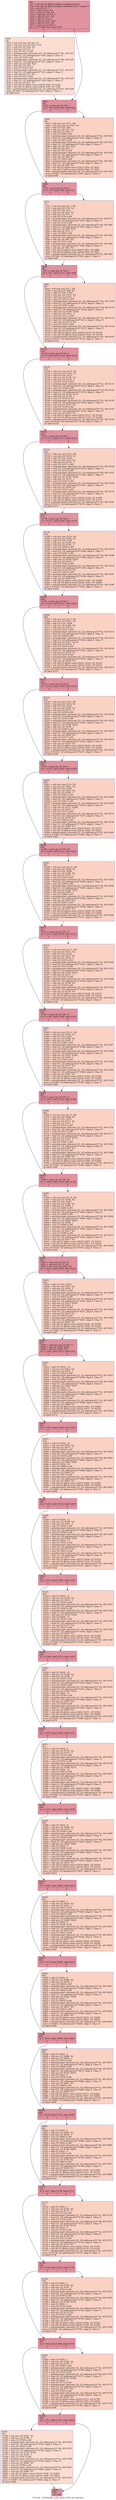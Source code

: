 digraph "CFG for '_Z19needle_cuda_noshr_1PiS_iiii' function" {
	label="CFG for '_Z19needle_cuda_noshr_1PiS_iiii' function";

	Node0x58d94e0 [shape=record,color="#b70d28ff", style=filled, fillcolor="#b70d2870",label="{%6:\l  %7 = tail call i32 @llvm.amdgcn.workgroup.id.x()\l  %8 = tail call i32 @llvm.amdgcn.workitem.id.x(), !range !4\l  %9 = xor i32 %7, -1\l  %10 = add i32 %9, %4\l  %11 = mul i32 %10, %2\l  %12 = add nsw i32 %2, 1\l  %13 = add i32 %11, %7\l  %14 = shl i32 %13, 4\l  %15 = add i32 %12, %14\l  %16 = add i32 %15, %8\l  %17 = icmp eq i32 %8, 0\l  br i1 %17, label %18, label %42\l|{<s0>T|<s1>F}}"];
	Node0x58d94e0:s0 -> Node0x58da480;
	Node0x58d94e0:s1 -> Node0x58db180;
	Node0x58da480 [shape=record,color="#3d50c3ff", style=filled, fillcolor="#f7b39670",label="{%18:\l18:                                               \l  %19 = mul nuw nsw i32 %8, %2\l  %20 = sub nuw nsw i32 %16, %19\l  %21 = sub nsw i32 %20, %2\l  %22 = add nsw i32 %21, -1\l  %23 = sext i32 %22 to i64\l  %24 = getelementptr inbounds i32, i32 addrspace(1)* %1, i64 %23\l  %25 = load i32, i32 addrspace(1)* %24, align 4, !tbaa !5\l  %26 = sext i32 %20 to i64\l  %27 = getelementptr inbounds i32, i32 addrspace(1)* %0, i64 %26\l  %28 = load i32, i32 addrspace(1)* %27, align 4, !tbaa !5\l  %29 = add nsw i32 %28, %25\l  %30 = add nsw i32 %20, -1\l  %31 = sext i32 %30 to i64\l  %32 = getelementptr inbounds i32, i32 addrspace(1)* %1, i64 %31\l  %33 = load i32, i32 addrspace(1)* %32, align 4, !tbaa !5\l  %34 = sub nsw i32 %33, %3\l  %35 = sext i32 %21 to i64\l  %36 = getelementptr inbounds i32, i32 addrspace(1)* %1, i64 %35\l  %37 = load i32, i32 addrspace(1)* %36, align 4, !tbaa !5\l  %38 = sub nsw i32 %37, %3\l  %39 = tail call i32 @llvm.smax.i32(i32 %29, i32 %34)\l  %40 = tail call i32 @llvm.smax.i32(i32 %39, i32 %38)\l  %41 = getelementptr inbounds i32, i32 addrspace(1)* %1, i64 %26\l  store i32 %40, i32 addrspace(1)* %41, align 4, !tbaa !5\l  br label %42\l}"];
	Node0x58da480 -> Node0x58db180;
	Node0x58db180 [shape=record,color="#b70d28ff", style=filled, fillcolor="#b70d2870",label="{%42:\l42:                                               \l  %43 = icmp ugt i32 %8, 1\l  br i1 %43, label %69, label %44\l|{<s0>T|<s1>F}}"];
	Node0x58db180:s0 -> Node0x58dcb10;
	Node0x58db180:s1 -> Node0x58dcb60;
	Node0x58dcb60 [shape=record,color="#3d50c3ff", style=filled, fillcolor="#f4987a70",label="{%44:\l44:                                               \l  %45 = sub nuw nsw i32 1, %8\l  %46 = mul nuw nsw i32 %45, %2\l  %47 = add i32 %16, %46\l  %48 = sub nsw i32 %47, %2\l  %49 = add nsw i32 %48, -1\l  %50 = sext i32 %49 to i64\l  %51 = getelementptr inbounds i32, i32 addrspace(1)* %1, i64 %50\l  %52 = load i32, i32 addrspace(1)* %51, align 4, !tbaa !5\l  %53 = sext i32 %47 to i64\l  %54 = getelementptr inbounds i32, i32 addrspace(1)* %0, i64 %53\l  %55 = load i32, i32 addrspace(1)* %54, align 4, !tbaa !5\l  %56 = add nsw i32 %55, %52\l  %57 = add nsw i32 %47, -1\l  %58 = sext i32 %57 to i64\l  %59 = getelementptr inbounds i32, i32 addrspace(1)* %1, i64 %58\l  %60 = load i32, i32 addrspace(1)* %59, align 4, !tbaa !5\l  %61 = sub nsw i32 %60, %3\l  %62 = sext i32 %48 to i64\l  %63 = getelementptr inbounds i32, i32 addrspace(1)* %1, i64 %62\l  %64 = load i32, i32 addrspace(1)* %63, align 4, !tbaa !5\l  %65 = sub nsw i32 %64, %3\l  %66 = tail call i32 @llvm.smax.i32(i32 %56, i32 %61)\l  %67 = tail call i32 @llvm.smax.i32(i32 %66, i32 %65)\l  %68 = getelementptr inbounds i32, i32 addrspace(1)* %1, i64 %53\l  store i32 %67, i32 addrspace(1)* %68, align 4, !tbaa !5\l  br label %69\l}"];
	Node0x58dcb60 -> Node0x58dcb10;
	Node0x58dcb10 [shape=record,color="#b70d28ff", style=filled, fillcolor="#b70d2870",label="{%69:\l69:                                               \l  %70 = icmp ugt i32 %8, 2\l  br i1 %70, label %96, label %71\l|{<s0>T|<s1>F}}"];
	Node0x58dcb10:s0 -> Node0x58dde20;
	Node0x58dcb10:s1 -> Node0x58dde70;
	Node0x58dde70 [shape=record,color="#3d50c3ff", style=filled, fillcolor="#f4987a70",label="{%71:\l71:                                               \l  %72 = sub nuw nsw i32 2, %8\l  %73 = mul nsw i32 %72, %2\l  %74 = add i32 %16, %73\l  %75 = sub nsw i32 %74, %2\l  %76 = add nsw i32 %75, -1\l  %77 = sext i32 %76 to i64\l  %78 = getelementptr inbounds i32, i32 addrspace(1)* %1, i64 %77\l  %79 = load i32, i32 addrspace(1)* %78, align 4, !tbaa !5\l  %80 = sext i32 %74 to i64\l  %81 = getelementptr inbounds i32, i32 addrspace(1)* %0, i64 %80\l  %82 = load i32, i32 addrspace(1)* %81, align 4, !tbaa !5\l  %83 = add nsw i32 %82, %79\l  %84 = add nsw i32 %74, -1\l  %85 = sext i32 %84 to i64\l  %86 = getelementptr inbounds i32, i32 addrspace(1)* %1, i64 %85\l  %87 = load i32, i32 addrspace(1)* %86, align 4, !tbaa !5\l  %88 = sub nsw i32 %87, %3\l  %89 = sext i32 %75 to i64\l  %90 = getelementptr inbounds i32, i32 addrspace(1)* %1, i64 %89\l  %91 = load i32, i32 addrspace(1)* %90, align 4, !tbaa !5\l  %92 = sub nsw i32 %91, %3\l  %93 = tail call i32 @llvm.smax.i32(i32 %83, i32 %88)\l  %94 = tail call i32 @llvm.smax.i32(i32 %93, i32 %92)\l  %95 = getelementptr inbounds i32, i32 addrspace(1)* %1, i64 %80\l  store i32 %94, i32 addrspace(1)* %95, align 4, !tbaa !5\l  br label %96\l}"];
	Node0x58dde70 -> Node0x58dde20;
	Node0x58dde20 [shape=record,color="#b70d28ff", style=filled, fillcolor="#b70d2870",label="{%96:\l96:                                               \l  %97 = icmp ugt i32 %8, 3\l  br i1 %97, label %123, label %98\l|{<s0>T|<s1>F}}"];
	Node0x58dde20:s0 -> Node0x58def00;
	Node0x58dde20:s1 -> Node0x58def50;
	Node0x58def50 [shape=record,color="#3d50c3ff", style=filled, fillcolor="#f4987a70",label="{%98:\l98:                                               \l  %99 = sub nuw nsw i32 3, %8\l  %100 = mul nsw i32 %99, %2\l  %101 = add i32 %16, %100\l  %102 = sub nsw i32 %101, %2\l  %103 = add nsw i32 %102, -1\l  %104 = sext i32 %103 to i64\l  %105 = getelementptr inbounds i32, i32 addrspace(1)* %1, i64 %104\l  %106 = load i32, i32 addrspace(1)* %105, align 4, !tbaa !5\l  %107 = sext i32 %101 to i64\l  %108 = getelementptr inbounds i32, i32 addrspace(1)* %0, i64 %107\l  %109 = load i32, i32 addrspace(1)* %108, align 4, !tbaa !5\l  %110 = add nsw i32 %109, %106\l  %111 = add nsw i32 %101, -1\l  %112 = sext i32 %111 to i64\l  %113 = getelementptr inbounds i32, i32 addrspace(1)* %1, i64 %112\l  %114 = load i32, i32 addrspace(1)* %113, align 4, !tbaa !5\l  %115 = sub nsw i32 %114, %3\l  %116 = sext i32 %102 to i64\l  %117 = getelementptr inbounds i32, i32 addrspace(1)* %1, i64 %116\l  %118 = load i32, i32 addrspace(1)* %117, align 4, !tbaa !5\l  %119 = sub nsw i32 %118, %3\l  %120 = tail call i32 @llvm.smax.i32(i32 %110, i32 %115)\l  %121 = tail call i32 @llvm.smax.i32(i32 %120, i32 %119)\l  %122 = getelementptr inbounds i32, i32 addrspace(1)* %1, i64 %107\l  store i32 %121, i32 addrspace(1)* %122, align 4, !tbaa !5\l  br label %123\l}"];
	Node0x58def50 -> Node0x58def00;
	Node0x58def00 [shape=record,color="#b70d28ff", style=filled, fillcolor="#b70d2870",label="{%123:\l123:                                              \l  %124 = icmp ugt i32 %8, 4\l  br i1 %124, label %150, label %125\l|{<s0>T|<s1>F}}"];
	Node0x58def00:s0 -> Node0x58dffe0;
	Node0x58def00:s1 -> Node0x58e0030;
	Node0x58e0030 [shape=record,color="#3d50c3ff", style=filled, fillcolor="#f4987a70",label="{%125:\l125:                                              \l  %126 = sub nuw nsw i32 4, %8\l  %127 = mul nsw i32 %126, %2\l  %128 = add i32 %16, %127\l  %129 = sub nsw i32 %128, %2\l  %130 = add nsw i32 %129, -1\l  %131 = sext i32 %130 to i64\l  %132 = getelementptr inbounds i32, i32 addrspace(1)* %1, i64 %131\l  %133 = load i32, i32 addrspace(1)* %132, align 4, !tbaa !5\l  %134 = sext i32 %128 to i64\l  %135 = getelementptr inbounds i32, i32 addrspace(1)* %0, i64 %134\l  %136 = load i32, i32 addrspace(1)* %135, align 4, !tbaa !5\l  %137 = add nsw i32 %136, %133\l  %138 = add nsw i32 %128, -1\l  %139 = sext i32 %138 to i64\l  %140 = getelementptr inbounds i32, i32 addrspace(1)* %1, i64 %139\l  %141 = load i32, i32 addrspace(1)* %140, align 4, !tbaa !5\l  %142 = sub nsw i32 %141, %3\l  %143 = sext i32 %129 to i64\l  %144 = getelementptr inbounds i32, i32 addrspace(1)* %1, i64 %143\l  %145 = load i32, i32 addrspace(1)* %144, align 4, !tbaa !5\l  %146 = sub nsw i32 %145, %3\l  %147 = tail call i32 @llvm.smax.i32(i32 %137, i32 %142)\l  %148 = tail call i32 @llvm.smax.i32(i32 %147, i32 %146)\l  %149 = getelementptr inbounds i32, i32 addrspace(1)* %1, i64 %134\l  store i32 %148, i32 addrspace(1)* %149, align 4, !tbaa !5\l  br label %150\l}"];
	Node0x58e0030 -> Node0x58dffe0;
	Node0x58dffe0 [shape=record,color="#b70d28ff", style=filled, fillcolor="#b70d2870",label="{%150:\l150:                                              \l  %151 = icmp ugt i32 %8, 5\l  br i1 %151, label %177, label %152\l|{<s0>T|<s1>F}}"];
	Node0x58dffe0:s0 -> Node0x58e14a0;
	Node0x58dffe0:s1 -> Node0x58e14f0;
	Node0x58e14f0 [shape=record,color="#3d50c3ff", style=filled, fillcolor="#f4987a70",label="{%152:\l152:                                              \l  %153 = sub nuw nsw i32 5, %8\l  %154 = mul nsw i32 %153, %2\l  %155 = add i32 %16, %154\l  %156 = sub nsw i32 %155, %2\l  %157 = add nsw i32 %156, -1\l  %158 = sext i32 %157 to i64\l  %159 = getelementptr inbounds i32, i32 addrspace(1)* %1, i64 %158\l  %160 = load i32, i32 addrspace(1)* %159, align 4, !tbaa !5\l  %161 = sext i32 %155 to i64\l  %162 = getelementptr inbounds i32, i32 addrspace(1)* %0, i64 %161\l  %163 = load i32, i32 addrspace(1)* %162, align 4, !tbaa !5\l  %164 = add nsw i32 %163, %160\l  %165 = add nsw i32 %155, -1\l  %166 = sext i32 %165 to i64\l  %167 = getelementptr inbounds i32, i32 addrspace(1)* %1, i64 %166\l  %168 = load i32, i32 addrspace(1)* %167, align 4, !tbaa !5\l  %169 = sub nsw i32 %168, %3\l  %170 = sext i32 %156 to i64\l  %171 = getelementptr inbounds i32, i32 addrspace(1)* %1, i64 %170\l  %172 = load i32, i32 addrspace(1)* %171, align 4, !tbaa !5\l  %173 = sub nsw i32 %172, %3\l  %174 = tail call i32 @llvm.smax.i32(i32 %164, i32 %169)\l  %175 = tail call i32 @llvm.smax.i32(i32 %174, i32 %173)\l  %176 = getelementptr inbounds i32, i32 addrspace(1)* %1, i64 %161\l  store i32 %175, i32 addrspace(1)* %176, align 4, !tbaa !5\l  br label %177\l}"];
	Node0x58e14f0 -> Node0x58e14a0;
	Node0x58e14a0 [shape=record,color="#b70d28ff", style=filled, fillcolor="#b70d2870",label="{%177:\l177:                                              \l  %178 = icmp ugt i32 %8, 6\l  br i1 %178, label %204, label %179\l|{<s0>T|<s1>F}}"];
	Node0x58e14a0:s0 -> Node0x58e2580;
	Node0x58e14a0:s1 -> Node0x58e25d0;
	Node0x58e25d0 [shape=record,color="#3d50c3ff", style=filled, fillcolor="#f4987a70",label="{%179:\l179:                                              \l  %180 = sub nuw nsw i32 6, %8\l  %181 = mul nsw i32 %180, %2\l  %182 = add i32 %16, %181\l  %183 = sub nsw i32 %182, %2\l  %184 = add nsw i32 %183, -1\l  %185 = sext i32 %184 to i64\l  %186 = getelementptr inbounds i32, i32 addrspace(1)* %1, i64 %185\l  %187 = load i32, i32 addrspace(1)* %186, align 4, !tbaa !5\l  %188 = sext i32 %182 to i64\l  %189 = getelementptr inbounds i32, i32 addrspace(1)* %0, i64 %188\l  %190 = load i32, i32 addrspace(1)* %189, align 4, !tbaa !5\l  %191 = add nsw i32 %190, %187\l  %192 = add nsw i32 %182, -1\l  %193 = sext i32 %192 to i64\l  %194 = getelementptr inbounds i32, i32 addrspace(1)* %1, i64 %193\l  %195 = load i32, i32 addrspace(1)* %194, align 4, !tbaa !5\l  %196 = sub nsw i32 %195, %3\l  %197 = sext i32 %183 to i64\l  %198 = getelementptr inbounds i32, i32 addrspace(1)* %1, i64 %197\l  %199 = load i32, i32 addrspace(1)* %198, align 4, !tbaa !5\l  %200 = sub nsw i32 %199, %3\l  %201 = tail call i32 @llvm.smax.i32(i32 %191, i32 %196)\l  %202 = tail call i32 @llvm.smax.i32(i32 %201, i32 %200)\l  %203 = getelementptr inbounds i32, i32 addrspace(1)* %1, i64 %188\l  store i32 %202, i32 addrspace(1)* %203, align 4, !tbaa !5\l  br label %204\l}"];
	Node0x58e25d0 -> Node0x58e2580;
	Node0x58e2580 [shape=record,color="#b70d28ff", style=filled, fillcolor="#b70d2870",label="{%204:\l204:                                              \l  %205 = icmp ugt i32 %8, 7\l  br i1 %205, label %231, label %206\l|{<s0>T|<s1>F}}"];
	Node0x58e2580:s0 -> Node0x58e3660;
	Node0x58e2580:s1 -> Node0x58e36b0;
	Node0x58e36b0 [shape=record,color="#3d50c3ff", style=filled, fillcolor="#f4987a70",label="{%206:\l206:                                              \l  %207 = sub nuw nsw i32 7, %8\l  %208 = mul nsw i32 %207, %2\l  %209 = add i32 %16, %208\l  %210 = sub nsw i32 %209, %2\l  %211 = add nsw i32 %210, -1\l  %212 = sext i32 %211 to i64\l  %213 = getelementptr inbounds i32, i32 addrspace(1)* %1, i64 %212\l  %214 = load i32, i32 addrspace(1)* %213, align 4, !tbaa !5\l  %215 = sext i32 %209 to i64\l  %216 = getelementptr inbounds i32, i32 addrspace(1)* %0, i64 %215\l  %217 = load i32, i32 addrspace(1)* %216, align 4, !tbaa !5\l  %218 = add nsw i32 %217, %214\l  %219 = add nsw i32 %209, -1\l  %220 = sext i32 %219 to i64\l  %221 = getelementptr inbounds i32, i32 addrspace(1)* %1, i64 %220\l  %222 = load i32, i32 addrspace(1)* %221, align 4, !tbaa !5\l  %223 = sub nsw i32 %222, %3\l  %224 = sext i32 %210 to i64\l  %225 = getelementptr inbounds i32, i32 addrspace(1)* %1, i64 %224\l  %226 = load i32, i32 addrspace(1)* %225, align 4, !tbaa !5\l  %227 = sub nsw i32 %226, %3\l  %228 = tail call i32 @llvm.smax.i32(i32 %218, i32 %223)\l  %229 = tail call i32 @llvm.smax.i32(i32 %228, i32 %227)\l  %230 = getelementptr inbounds i32, i32 addrspace(1)* %1, i64 %215\l  store i32 %229, i32 addrspace(1)* %230, align 4, !tbaa !5\l  br label %231\l}"];
	Node0x58e36b0 -> Node0x58e3660;
	Node0x58e3660 [shape=record,color="#b70d28ff", style=filled, fillcolor="#b70d2870",label="{%231:\l231:                                              \l  %232 = icmp ugt i32 %8, 8\l  br i1 %232, label %258, label %233\l|{<s0>T|<s1>F}}"];
	Node0x58e3660:s0 -> Node0x58e4740;
	Node0x58e3660:s1 -> Node0x58e4790;
	Node0x58e4790 [shape=record,color="#3d50c3ff", style=filled, fillcolor="#f4987a70",label="{%233:\l233:                                              \l  %234 = sub nuw nsw i32 8, %8\l  %235 = mul nsw i32 %234, %2\l  %236 = add i32 %16, %235\l  %237 = sub nsw i32 %236, %2\l  %238 = add nsw i32 %237, -1\l  %239 = sext i32 %238 to i64\l  %240 = getelementptr inbounds i32, i32 addrspace(1)* %1, i64 %239\l  %241 = load i32, i32 addrspace(1)* %240, align 4, !tbaa !5\l  %242 = sext i32 %236 to i64\l  %243 = getelementptr inbounds i32, i32 addrspace(1)* %0, i64 %242\l  %244 = load i32, i32 addrspace(1)* %243, align 4, !tbaa !5\l  %245 = add nsw i32 %244, %241\l  %246 = add nsw i32 %236, -1\l  %247 = sext i32 %246 to i64\l  %248 = getelementptr inbounds i32, i32 addrspace(1)* %1, i64 %247\l  %249 = load i32, i32 addrspace(1)* %248, align 4, !tbaa !5\l  %250 = sub nsw i32 %249, %3\l  %251 = sext i32 %237 to i64\l  %252 = getelementptr inbounds i32, i32 addrspace(1)* %1, i64 %251\l  %253 = load i32, i32 addrspace(1)* %252, align 4, !tbaa !5\l  %254 = sub nsw i32 %253, %3\l  %255 = tail call i32 @llvm.smax.i32(i32 %245, i32 %250)\l  %256 = tail call i32 @llvm.smax.i32(i32 %255, i32 %254)\l  %257 = getelementptr inbounds i32, i32 addrspace(1)* %1, i64 %242\l  store i32 %256, i32 addrspace(1)* %257, align 4, !tbaa !5\l  br label %258\l}"];
	Node0x58e4790 -> Node0x58e4740;
	Node0x58e4740 [shape=record,color="#b70d28ff", style=filled, fillcolor="#b70d2870",label="{%258:\l258:                                              \l  %259 = icmp ugt i32 %8, 9\l  br i1 %259, label %285, label %260\l|{<s0>T|<s1>F}}"];
	Node0x58e4740:s0 -> Node0x58e0510;
	Node0x58e4740:s1 -> Node0x58e0560;
	Node0x58e0560 [shape=record,color="#3d50c3ff", style=filled, fillcolor="#f4987a70",label="{%260:\l260:                                              \l  %261 = sub nuw nsw i32 9, %8\l  %262 = mul nsw i32 %261, %2\l  %263 = add i32 %16, %262\l  %264 = sub nsw i32 %263, %2\l  %265 = add nsw i32 %264, -1\l  %266 = sext i32 %265 to i64\l  %267 = getelementptr inbounds i32, i32 addrspace(1)* %1, i64 %266\l  %268 = load i32, i32 addrspace(1)* %267, align 4, !tbaa !5\l  %269 = sext i32 %263 to i64\l  %270 = getelementptr inbounds i32, i32 addrspace(1)* %0, i64 %269\l  %271 = load i32, i32 addrspace(1)* %270, align 4, !tbaa !5\l  %272 = add nsw i32 %271, %268\l  %273 = add nsw i32 %263, -1\l  %274 = sext i32 %273 to i64\l  %275 = getelementptr inbounds i32, i32 addrspace(1)* %1, i64 %274\l  %276 = load i32, i32 addrspace(1)* %275, align 4, !tbaa !5\l  %277 = sub nsw i32 %276, %3\l  %278 = sext i32 %264 to i64\l  %279 = getelementptr inbounds i32, i32 addrspace(1)* %1, i64 %278\l  %280 = load i32, i32 addrspace(1)* %279, align 4, !tbaa !5\l  %281 = sub nsw i32 %280, %3\l  %282 = tail call i32 @llvm.smax.i32(i32 %272, i32 %277)\l  %283 = tail call i32 @llvm.smax.i32(i32 %282, i32 %281)\l  %284 = getelementptr inbounds i32, i32 addrspace(1)* %1, i64 %269\l  store i32 %283, i32 addrspace(1)* %284, align 4, !tbaa !5\l  br label %285\l}"];
	Node0x58e0560 -> Node0x58e0510;
	Node0x58e0510 [shape=record,color="#b70d28ff", style=filled, fillcolor="#b70d2870",label="{%285:\l285:                                              \l  %286 = icmp ugt i32 %8, 10\l  br i1 %286, label %312, label %287\l|{<s0>T|<s1>F}}"];
	Node0x58e0510:s0 -> Node0x58dbce0;
	Node0x58e0510:s1 -> Node0x58dbd30;
	Node0x58dbd30 [shape=record,color="#3d50c3ff", style=filled, fillcolor="#f4987a70",label="{%287:\l287:                                              \l  %288 = sub nuw nsw i32 10, %8\l  %289 = mul nsw i32 %288, %2\l  %290 = add i32 %16, %289\l  %291 = sub nsw i32 %290, %2\l  %292 = add nsw i32 %291, -1\l  %293 = sext i32 %292 to i64\l  %294 = getelementptr inbounds i32, i32 addrspace(1)* %1, i64 %293\l  %295 = load i32, i32 addrspace(1)* %294, align 4, !tbaa !5\l  %296 = sext i32 %290 to i64\l  %297 = getelementptr inbounds i32, i32 addrspace(1)* %0, i64 %296\l  %298 = load i32, i32 addrspace(1)* %297, align 4, !tbaa !5\l  %299 = add nsw i32 %298, %295\l  %300 = add nsw i32 %290, -1\l  %301 = sext i32 %300 to i64\l  %302 = getelementptr inbounds i32, i32 addrspace(1)* %1, i64 %301\l  %303 = load i32, i32 addrspace(1)* %302, align 4, !tbaa !5\l  %304 = sub nsw i32 %303, %3\l  %305 = sext i32 %291 to i64\l  %306 = getelementptr inbounds i32, i32 addrspace(1)* %1, i64 %305\l  %307 = load i32, i32 addrspace(1)* %306, align 4, !tbaa !5\l  %308 = sub nsw i32 %307, %3\l  %309 = tail call i32 @llvm.smax.i32(i32 %299, i32 %304)\l  %310 = tail call i32 @llvm.smax.i32(i32 %309, i32 %308)\l  %311 = getelementptr inbounds i32, i32 addrspace(1)* %1, i64 %296\l  store i32 %310, i32 addrspace(1)* %311, align 4, !tbaa !5\l  br label %312\l}"];
	Node0x58dbd30 -> Node0x58dbce0;
	Node0x58dbce0 [shape=record,color="#b70d28ff", style=filled, fillcolor="#b70d2870",label="{%312:\l312:                                              \l  %313 = icmp ugt i32 %8, 11\l  br i1 %313, label %339, label %314\l|{<s0>T|<s1>F}}"];
	Node0x58dbce0:s0 -> Node0x58e9240;
	Node0x58dbce0:s1 -> Node0x58e9290;
	Node0x58e9290 [shape=record,color="#3d50c3ff", style=filled, fillcolor="#f4987a70",label="{%314:\l314:                                              \l  %315 = sub nuw nsw i32 11, %8\l  %316 = mul nsw i32 %315, %2\l  %317 = add i32 %16, %316\l  %318 = sub nsw i32 %317, %2\l  %319 = add nsw i32 %318, -1\l  %320 = sext i32 %319 to i64\l  %321 = getelementptr inbounds i32, i32 addrspace(1)* %1, i64 %320\l  %322 = load i32, i32 addrspace(1)* %321, align 4, !tbaa !5\l  %323 = sext i32 %317 to i64\l  %324 = getelementptr inbounds i32, i32 addrspace(1)* %0, i64 %323\l  %325 = load i32, i32 addrspace(1)* %324, align 4, !tbaa !5\l  %326 = add nsw i32 %325, %322\l  %327 = add nsw i32 %317, -1\l  %328 = sext i32 %327 to i64\l  %329 = getelementptr inbounds i32, i32 addrspace(1)* %1, i64 %328\l  %330 = load i32, i32 addrspace(1)* %329, align 4, !tbaa !5\l  %331 = sub nsw i32 %330, %3\l  %332 = sext i32 %318 to i64\l  %333 = getelementptr inbounds i32, i32 addrspace(1)* %1, i64 %332\l  %334 = load i32, i32 addrspace(1)* %333, align 4, !tbaa !5\l  %335 = sub nsw i32 %334, %3\l  %336 = tail call i32 @llvm.smax.i32(i32 %326, i32 %331)\l  %337 = tail call i32 @llvm.smax.i32(i32 %336, i32 %335)\l  %338 = getelementptr inbounds i32, i32 addrspace(1)* %1, i64 %323\l  store i32 %337, i32 addrspace(1)* %338, align 4, !tbaa !5\l  br label %339\l}"];
	Node0x58e9290 -> Node0x58e9240;
	Node0x58e9240 [shape=record,color="#b70d28ff", style=filled, fillcolor="#b70d2870",label="{%339:\l339:                                              \l  %340 = icmp ugt i32 %8, 12\l  br i1 %340, label %366, label %341\l|{<s0>T|<s1>F}}"];
	Node0x58e9240:s0 -> Node0x58ea320;
	Node0x58e9240:s1 -> Node0x58ea370;
	Node0x58ea370 [shape=record,color="#3d50c3ff", style=filled, fillcolor="#f4987a70",label="{%341:\l341:                                              \l  %342 = sub nuw nsw i32 12, %8\l  %343 = mul nsw i32 %342, %2\l  %344 = add i32 %16, %343\l  %345 = sub nsw i32 %344, %2\l  %346 = add nsw i32 %345, -1\l  %347 = sext i32 %346 to i64\l  %348 = getelementptr inbounds i32, i32 addrspace(1)* %1, i64 %347\l  %349 = load i32, i32 addrspace(1)* %348, align 4, !tbaa !5\l  %350 = sext i32 %344 to i64\l  %351 = getelementptr inbounds i32, i32 addrspace(1)* %0, i64 %350\l  %352 = load i32, i32 addrspace(1)* %351, align 4, !tbaa !5\l  %353 = add nsw i32 %352, %349\l  %354 = add nsw i32 %344, -1\l  %355 = sext i32 %354 to i64\l  %356 = getelementptr inbounds i32, i32 addrspace(1)* %1, i64 %355\l  %357 = load i32, i32 addrspace(1)* %356, align 4, !tbaa !5\l  %358 = sub nsw i32 %357, %3\l  %359 = sext i32 %345 to i64\l  %360 = getelementptr inbounds i32, i32 addrspace(1)* %1, i64 %359\l  %361 = load i32, i32 addrspace(1)* %360, align 4, !tbaa !5\l  %362 = sub nsw i32 %361, %3\l  %363 = tail call i32 @llvm.smax.i32(i32 %353, i32 %358)\l  %364 = tail call i32 @llvm.smax.i32(i32 %363, i32 %362)\l  %365 = getelementptr inbounds i32, i32 addrspace(1)* %1, i64 %350\l  store i32 %364, i32 addrspace(1)* %365, align 4, !tbaa !5\l  br label %366\l}"];
	Node0x58ea370 -> Node0x58ea320;
	Node0x58ea320 [shape=record,color="#b70d28ff", style=filled, fillcolor="#b70d2870",label="{%366:\l366:                                              \l  %367 = icmp ugt i32 %8, 13\l  br i1 %367, label %393, label %368\l|{<s0>T|<s1>F}}"];
	Node0x58ea320:s0 -> Node0x58eb810;
	Node0x58ea320:s1 -> Node0x58eb860;
	Node0x58eb860 [shape=record,color="#3d50c3ff", style=filled, fillcolor="#f4987a70",label="{%368:\l368:                                              \l  %369 = sub nuw nsw i32 13, %8\l  %370 = mul nsw i32 %369, %2\l  %371 = add i32 %16, %370\l  %372 = sub nsw i32 %371, %2\l  %373 = add nsw i32 %372, -1\l  %374 = sext i32 %373 to i64\l  %375 = getelementptr inbounds i32, i32 addrspace(1)* %1, i64 %374\l  %376 = load i32, i32 addrspace(1)* %375, align 4, !tbaa !5\l  %377 = sext i32 %371 to i64\l  %378 = getelementptr inbounds i32, i32 addrspace(1)* %0, i64 %377\l  %379 = load i32, i32 addrspace(1)* %378, align 4, !tbaa !5\l  %380 = add nsw i32 %379, %376\l  %381 = add nsw i32 %371, -1\l  %382 = sext i32 %381 to i64\l  %383 = getelementptr inbounds i32, i32 addrspace(1)* %1, i64 %382\l  %384 = load i32, i32 addrspace(1)* %383, align 4, !tbaa !5\l  %385 = sub nsw i32 %384, %3\l  %386 = sext i32 %372 to i64\l  %387 = getelementptr inbounds i32, i32 addrspace(1)* %1, i64 %386\l  %388 = load i32, i32 addrspace(1)* %387, align 4, !tbaa !5\l  %389 = sub nsw i32 %388, %3\l  %390 = tail call i32 @llvm.smax.i32(i32 %380, i32 %385)\l  %391 = tail call i32 @llvm.smax.i32(i32 %390, i32 %389)\l  %392 = getelementptr inbounds i32, i32 addrspace(1)* %1, i64 %377\l  store i32 %391, i32 addrspace(1)* %392, align 4, !tbaa !5\l  br label %393\l}"];
	Node0x58eb860 -> Node0x58eb810;
	Node0x58eb810 [shape=record,color="#b70d28ff", style=filled, fillcolor="#b70d2870",label="{%393:\l393:                                              \l  %394 = icmp ugt i32 %8, 14\l  br i1 %394, label %420, label %395\l|{<s0>T|<s1>F}}"];
	Node0x58eb810:s0 -> Node0x58ec8f0;
	Node0x58eb810:s1 -> Node0x58ec940;
	Node0x58ec940 [shape=record,color="#3d50c3ff", style=filled, fillcolor="#f4987a70",label="{%395:\l395:                                              \l  %396 = sub nuw nsw i32 14, %8\l  %397 = mul nsw i32 %396, %2\l  %398 = add i32 %16, %397\l  %399 = sub nsw i32 %398, %2\l  %400 = add nsw i32 %399, -1\l  %401 = sext i32 %400 to i64\l  %402 = getelementptr inbounds i32, i32 addrspace(1)* %1, i64 %401\l  %403 = load i32, i32 addrspace(1)* %402, align 4, !tbaa !5\l  %404 = sext i32 %398 to i64\l  %405 = getelementptr inbounds i32, i32 addrspace(1)* %0, i64 %404\l  %406 = load i32, i32 addrspace(1)* %405, align 4, !tbaa !5\l  %407 = add nsw i32 %406, %403\l  %408 = add nsw i32 %398, -1\l  %409 = sext i32 %408 to i64\l  %410 = getelementptr inbounds i32, i32 addrspace(1)* %1, i64 %409\l  %411 = load i32, i32 addrspace(1)* %410, align 4, !tbaa !5\l  %412 = sub nsw i32 %411, %3\l  %413 = sext i32 %399 to i64\l  %414 = getelementptr inbounds i32, i32 addrspace(1)* %1, i64 %413\l  %415 = load i32, i32 addrspace(1)* %414, align 4, !tbaa !5\l  %416 = sub nsw i32 %415, %3\l  %417 = tail call i32 @llvm.smax.i32(i32 %407, i32 %412)\l  %418 = tail call i32 @llvm.smax.i32(i32 %417, i32 %416)\l  %419 = getelementptr inbounds i32, i32 addrspace(1)* %1, i64 %404\l  store i32 %418, i32 addrspace(1)* %419, align 4, !tbaa !5\l  br label %420\l}"];
	Node0x58ec940 -> Node0x58ec8f0;
	Node0x58ec8f0 [shape=record,color="#b70d28ff", style=filled, fillcolor="#b70d2870",label="{%420:\l420:                                              \l  %421 = icmp ugt i32 %8, 15\l  %422 = sub nsw i32 15, %8\l  %423 = mul nsw i32 %422, %2\l  br i1 %421, label %447, label %424\l|{<s0>T|<s1>F}}"];
	Node0x58ec8f0:s0 -> Node0x58edaf0;
	Node0x58ec8f0:s1 -> Node0x58edb40;
	Node0x58edb40 [shape=record,color="#3d50c3ff", style=filled, fillcolor="#f4987a70",label="{%424:\l424:                                              \l  %425 = add i32 %16, %423\l  %426 = sub nsw i32 %425, %2\l  %427 = add nsw i32 %426, -1\l  %428 = sext i32 %427 to i64\l  %429 = getelementptr inbounds i32, i32 addrspace(1)* %1, i64 %428\l  %430 = load i32, i32 addrspace(1)* %429, align 4, !tbaa !5\l  %431 = sext i32 %425 to i64\l  %432 = getelementptr inbounds i32, i32 addrspace(1)* %0, i64 %431\l  %433 = load i32, i32 addrspace(1)* %432, align 4, !tbaa !5\l  %434 = add nsw i32 %433, %430\l  %435 = add nsw i32 %425, -1\l  %436 = sext i32 %435 to i64\l  %437 = getelementptr inbounds i32, i32 addrspace(1)* %1, i64 %436\l  %438 = load i32, i32 addrspace(1)* %437, align 4, !tbaa !5\l  %439 = sub nsw i32 %438, %3\l  %440 = sext i32 %426 to i64\l  %441 = getelementptr inbounds i32, i32 addrspace(1)* %1, i64 %440\l  %442 = load i32, i32 addrspace(1)* %441, align 4, !tbaa !5\l  %443 = sub nsw i32 %442, %3\l  %444 = tail call i32 @llvm.smax.i32(i32 %434, i32 %439)\l  %445 = tail call i32 @llvm.smax.i32(i32 %444, i32 %443)\l  %446 = getelementptr inbounds i32, i32 addrspace(1)* %1, i64 %431\l  store i32 %445, i32 addrspace(1)* %446, align 4, !tbaa !5\l  br label %447\l}"];
	Node0x58edb40 -> Node0x58edaf0;
	Node0x58edaf0 [shape=record,color="#b70d28ff", style=filled, fillcolor="#b70d2870",label="{%447:\l447:                                              \l  %448 = add nuw nsw i32 %8, 15\l  %449 = add i32 %448, %423\l  %450 = add i32 %449, %15\l  br i1 %394, label %474, label %451\l|{<s0>T|<s1>F}}"];
	Node0x58edaf0:s0 -> Node0x58eebd0;
	Node0x58edaf0:s1 -> Node0x58eec20;
	Node0x58eec20 [shape=record,color="#3d50c3ff", style=filled, fillcolor="#f4987a70",label="{%451:\l451:                                              \l  %452 = add i32 %450, -14\l  %453 = sub nsw i32 %452, %2\l  %454 = add nsw i32 %453, -1\l  %455 = sext i32 %454 to i64\l  %456 = getelementptr inbounds i32, i32 addrspace(1)* %1, i64 %455\l  %457 = load i32, i32 addrspace(1)* %456, align 4, !tbaa !5\l  %458 = sext i32 %452 to i64\l  %459 = getelementptr inbounds i32, i32 addrspace(1)* %0, i64 %458\l  %460 = load i32, i32 addrspace(1)* %459, align 4, !tbaa !5\l  %461 = add nsw i32 %460, %457\l  %462 = add i32 %450, -15\l  %463 = sext i32 %462 to i64\l  %464 = getelementptr inbounds i32, i32 addrspace(1)* %1, i64 %463\l  %465 = load i32, i32 addrspace(1)* %464, align 4, !tbaa !5\l  %466 = sub nsw i32 %465, %3\l  %467 = sext i32 %453 to i64\l  %468 = getelementptr inbounds i32, i32 addrspace(1)* %1, i64 %467\l  %469 = load i32, i32 addrspace(1)* %468, align 4, !tbaa !5\l  %470 = sub nsw i32 %469, %3\l  %471 = tail call i32 @llvm.smax.i32(i32 %461, i32 %466)\l  %472 = tail call i32 @llvm.smax.i32(i32 %471, i32 %470)\l  %473 = getelementptr inbounds i32, i32 addrspace(1)* %1, i64 %458\l  store i32 %472, i32 addrspace(1)* %473, align 4, !tbaa !5\l  br label %474\l}"];
	Node0x58eec20 -> Node0x58eebd0;
	Node0x58eebd0 [shape=record,color="#b70d28ff", style=filled, fillcolor="#b70d2870",label="{%474:\l474:                                              \l  br i1 %367, label %498, label %475\l|{<s0>T|<s1>F}}"];
	Node0x58eebd0:s0 -> Node0x58efb30;
	Node0x58eebd0:s1 -> Node0x58efb80;
	Node0x58efb80 [shape=record,color="#3d50c3ff", style=filled, fillcolor="#f4987a70",label="{%475:\l475:                                              \l  %476 = add i32 %450, -13\l  %477 = sub nsw i32 %476, %2\l  %478 = add nsw i32 %477, -1\l  %479 = sext i32 %478 to i64\l  %480 = getelementptr inbounds i32, i32 addrspace(1)* %1, i64 %479\l  %481 = load i32, i32 addrspace(1)* %480, align 4, !tbaa !5\l  %482 = sext i32 %476 to i64\l  %483 = getelementptr inbounds i32, i32 addrspace(1)* %0, i64 %482\l  %484 = load i32, i32 addrspace(1)* %483, align 4, !tbaa !5\l  %485 = add nsw i32 %484, %481\l  %486 = add i32 %450, -14\l  %487 = sext i32 %486 to i64\l  %488 = getelementptr inbounds i32, i32 addrspace(1)* %1, i64 %487\l  %489 = load i32, i32 addrspace(1)* %488, align 4, !tbaa !5\l  %490 = sub nsw i32 %489, %3\l  %491 = sext i32 %477 to i64\l  %492 = getelementptr inbounds i32, i32 addrspace(1)* %1, i64 %491\l  %493 = load i32, i32 addrspace(1)* %492, align 4, !tbaa !5\l  %494 = sub nsw i32 %493, %3\l  %495 = tail call i32 @llvm.smax.i32(i32 %485, i32 %490)\l  %496 = tail call i32 @llvm.smax.i32(i32 %495, i32 %494)\l  %497 = getelementptr inbounds i32, i32 addrspace(1)* %1, i64 %482\l  store i32 %496, i32 addrspace(1)* %497, align 4, !tbaa !5\l  br label %498\l}"];
	Node0x58efb80 -> Node0x58efb30;
	Node0x58efb30 [shape=record,color="#b70d28ff", style=filled, fillcolor="#b70d2870",label="{%498:\l498:                                              \l  br i1 %340, label %522, label %499\l|{<s0>T|<s1>F}}"];
	Node0x58efb30:s0 -> Node0x58f0a60;
	Node0x58efb30:s1 -> Node0x58f0ab0;
	Node0x58f0ab0 [shape=record,color="#3d50c3ff", style=filled, fillcolor="#f4987a70",label="{%499:\l499:                                              \l  %500 = add i32 %450, -12\l  %501 = sub nsw i32 %500, %2\l  %502 = add nsw i32 %501, -1\l  %503 = sext i32 %502 to i64\l  %504 = getelementptr inbounds i32, i32 addrspace(1)* %1, i64 %503\l  %505 = load i32, i32 addrspace(1)* %504, align 4, !tbaa !5\l  %506 = sext i32 %500 to i64\l  %507 = getelementptr inbounds i32, i32 addrspace(1)* %0, i64 %506\l  %508 = load i32, i32 addrspace(1)* %507, align 4, !tbaa !5\l  %509 = add nsw i32 %508, %505\l  %510 = add i32 %450, -13\l  %511 = sext i32 %510 to i64\l  %512 = getelementptr inbounds i32, i32 addrspace(1)* %1, i64 %511\l  %513 = load i32, i32 addrspace(1)* %512, align 4, !tbaa !5\l  %514 = sub nsw i32 %513, %3\l  %515 = sext i32 %501 to i64\l  %516 = getelementptr inbounds i32, i32 addrspace(1)* %1, i64 %515\l  %517 = load i32, i32 addrspace(1)* %516, align 4, !tbaa !5\l  %518 = sub nsw i32 %517, %3\l  %519 = tail call i32 @llvm.smax.i32(i32 %509, i32 %514)\l  %520 = tail call i32 @llvm.smax.i32(i32 %519, i32 %518)\l  %521 = getelementptr inbounds i32, i32 addrspace(1)* %1, i64 %506\l  store i32 %520, i32 addrspace(1)* %521, align 4, !tbaa !5\l  br label %522\l}"];
	Node0x58f0ab0 -> Node0x58f0a60;
	Node0x58f0a60 [shape=record,color="#b70d28ff", style=filled, fillcolor="#b70d2870",label="{%522:\l522:                                              \l  br i1 %313, label %546, label %523\l|{<s0>T|<s1>F}}"];
	Node0x58f0a60:s0 -> Node0x58e5cc0;
	Node0x58f0a60:s1 -> Node0x58e5d10;
	Node0x58e5d10 [shape=record,color="#3d50c3ff", style=filled, fillcolor="#f4987a70",label="{%523:\l523:                                              \l  %524 = add i32 %450, -11\l  %525 = sub nsw i32 %524, %2\l  %526 = add nsw i32 %525, -1\l  %527 = sext i32 %526 to i64\l  %528 = getelementptr inbounds i32, i32 addrspace(1)* %1, i64 %527\l  %529 = load i32, i32 addrspace(1)* %528, align 4, !tbaa !5\l  %530 = sext i32 %524 to i64\l  %531 = getelementptr inbounds i32, i32 addrspace(1)* %0, i64 %530\l  %532 = load i32, i32 addrspace(1)* %531, align 4, !tbaa !5\l  %533 = add nsw i32 %532, %529\l  %534 = add i32 %450, -12\l  %535 = sext i32 %534 to i64\l  %536 = getelementptr inbounds i32, i32 addrspace(1)* %1, i64 %535\l  %537 = load i32, i32 addrspace(1)* %536, align 4, !tbaa !5\l  %538 = sub nsw i32 %537, %3\l  %539 = sext i32 %525 to i64\l  %540 = getelementptr inbounds i32, i32 addrspace(1)* %1, i64 %539\l  %541 = load i32, i32 addrspace(1)* %540, align 4, !tbaa !5\l  %542 = sub nsw i32 %541, %3\l  %543 = tail call i32 @llvm.smax.i32(i32 %533, i32 %538)\l  %544 = tail call i32 @llvm.smax.i32(i32 %543, i32 %542)\l  %545 = getelementptr inbounds i32, i32 addrspace(1)* %1, i64 %530\l  store i32 %544, i32 addrspace(1)* %545, align 4, !tbaa !5\l  br label %546\l}"];
	Node0x58e5d10 -> Node0x58e5cc0;
	Node0x58e5cc0 [shape=record,color="#b70d28ff", style=filled, fillcolor="#b70d2870",label="{%546:\l546:                                              \l  br i1 %286, label %570, label %547\l|{<s0>T|<s1>F}}"];
	Node0x58e5cc0:s0 -> Node0x58e8790;
	Node0x58e5cc0:s1 -> Node0x58e87e0;
	Node0x58e87e0 [shape=record,color="#3d50c3ff", style=filled, fillcolor="#f4987a70",label="{%547:\l547:                                              \l  %548 = add i32 %450, -10\l  %549 = sub nsw i32 %548, %2\l  %550 = add nsw i32 %549, -1\l  %551 = sext i32 %550 to i64\l  %552 = getelementptr inbounds i32, i32 addrspace(1)* %1, i64 %551\l  %553 = load i32, i32 addrspace(1)* %552, align 4, !tbaa !5\l  %554 = sext i32 %548 to i64\l  %555 = getelementptr inbounds i32, i32 addrspace(1)* %0, i64 %554\l  %556 = load i32, i32 addrspace(1)* %555, align 4, !tbaa !5\l  %557 = add nsw i32 %556, %553\l  %558 = add i32 %450, -11\l  %559 = sext i32 %558 to i64\l  %560 = getelementptr inbounds i32, i32 addrspace(1)* %1, i64 %559\l  %561 = load i32, i32 addrspace(1)* %560, align 4, !tbaa !5\l  %562 = sub nsw i32 %561, %3\l  %563 = sext i32 %549 to i64\l  %564 = getelementptr inbounds i32, i32 addrspace(1)* %1, i64 %563\l  %565 = load i32, i32 addrspace(1)* %564, align 4, !tbaa !5\l  %566 = sub nsw i32 %565, %3\l  %567 = tail call i32 @llvm.smax.i32(i32 %557, i32 %562)\l  %568 = tail call i32 @llvm.smax.i32(i32 %567, i32 %566)\l  %569 = getelementptr inbounds i32, i32 addrspace(1)* %1, i64 %554\l  store i32 %568, i32 addrspace(1)* %569, align 4, !tbaa !5\l  br label %570\l}"];
	Node0x58e87e0 -> Node0x58e8790;
	Node0x58e8790 [shape=record,color="#b70d28ff", style=filled, fillcolor="#b70d2870",label="{%570:\l570:                                              \l  br i1 %259, label %594, label %571\l|{<s0>T|<s1>F}}"];
	Node0x58e8790:s0 -> Node0x58e70f0;
	Node0x58e8790:s1 -> Node0x58e7140;
	Node0x58e7140 [shape=record,color="#3d50c3ff", style=filled, fillcolor="#f4987a70",label="{%571:\l571:                                              \l  %572 = add i32 %450, -9\l  %573 = sub nsw i32 %572, %2\l  %574 = add nsw i32 %573, -1\l  %575 = sext i32 %574 to i64\l  %576 = getelementptr inbounds i32, i32 addrspace(1)* %1, i64 %575\l  %577 = load i32, i32 addrspace(1)* %576, align 4, !tbaa !5\l  %578 = sext i32 %572 to i64\l  %579 = getelementptr inbounds i32, i32 addrspace(1)* %0, i64 %578\l  %580 = load i32, i32 addrspace(1)* %579, align 4, !tbaa !5\l  %581 = add nsw i32 %580, %577\l  %582 = add i32 %450, -10\l  %583 = sext i32 %582 to i64\l  %584 = getelementptr inbounds i32, i32 addrspace(1)* %1, i64 %583\l  %585 = load i32, i32 addrspace(1)* %584, align 4, !tbaa !5\l  %586 = sub nsw i32 %585, %3\l  %587 = sext i32 %573 to i64\l  %588 = getelementptr inbounds i32, i32 addrspace(1)* %1, i64 %587\l  %589 = load i32, i32 addrspace(1)* %588, align 4, !tbaa !5\l  %590 = sub nsw i32 %589, %3\l  %591 = tail call i32 @llvm.smax.i32(i32 %581, i32 %586)\l  %592 = tail call i32 @llvm.smax.i32(i32 %591, i32 %590)\l  %593 = getelementptr inbounds i32, i32 addrspace(1)* %1, i64 %578\l  store i32 %592, i32 addrspace(1)* %593, align 4, !tbaa !5\l  br label %594\l}"];
	Node0x58e7140 -> Node0x58e70f0;
	Node0x58e70f0 [shape=record,color="#b70d28ff", style=filled, fillcolor="#b70d2870",label="{%594:\l594:                                              \l  br i1 %232, label %618, label %595\l|{<s0>T|<s1>F}}"];
	Node0x58e70f0:s0 -> Node0x58f7760;
	Node0x58e70f0:s1 -> Node0x58f77b0;
	Node0x58f77b0 [shape=record,color="#3d50c3ff", style=filled, fillcolor="#f4987a70",label="{%595:\l595:                                              \l  %596 = add i32 %450, -8\l  %597 = sub nsw i32 %596, %2\l  %598 = add nsw i32 %597, -1\l  %599 = sext i32 %598 to i64\l  %600 = getelementptr inbounds i32, i32 addrspace(1)* %1, i64 %599\l  %601 = load i32, i32 addrspace(1)* %600, align 4, !tbaa !5\l  %602 = sext i32 %596 to i64\l  %603 = getelementptr inbounds i32, i32 addrspace(1)* %0, i64 %602\l  %604 = load i32, i32 addrspace(1)* %603, align 4, !tbaa !5\l  %605 = add nsw i32 %604, %601\l  %606 = add i32 %450, -9\l  %607 = sext i32 %606 to i64\l  %608 = getelementptr inbounds i32, i32 addrspace(1)* %1, i64 %607\l  %609 = load i32, i32 addrspace(1)* %608, align 4, !tbaa !5\l  %610 = sub nsw i32 %609, %3\l  %611 = sext i32 %597 to i64\l  %612 = getelementptr inbounds i32, i32 addrspace(1)* %1, i64 %611\l  %613 = load i32, i32 addrspace(1)* %612, align 4, !tbaa !5\l  %614 = sub nsw i32 %613, %3\l  %615 = tail call i32 @llvm.smax.i32(i32 %605, i32 %610)\l  %616 = tail call i32 @llvm.smax.i32(i32 %615, i32 %614)\l  %617 = getelementptr inbounds i32, i32 addrspace(1)* %1, i64 %602\l  store i32 %616, i32 addrspace(1)* %617, align 4, !tbaa !5\l  br label %618\l}"];
	Node0x58f77b0 -> Node0x58f7760;
	Node0x58f7760 [shape=record,color="#b70d28ff", style=filled, fillcolor="#b70d2870",label="{%618:\l618:                                              \l  br i1 %205, label %642, label %619\l|{<s0>T|<s1>F}}"];
	Node0x58f7760:s0 -> Node0x58f8660;
	Node0x58f7760:s1 -> Node0x58f86b0;
	Node0x58f86b0 [shape=record,color="#3d50c3ff", style=filled, fillcolor="#f4987a70",label="{%619:\l619:                                              \l  %620 = add i32 %450, -7\l  %621 = sub nsw i32 %620, %2\l  %622 = add nsw i32 %621, -1\l  %623 = sext i32 %622 to i64\l  %624 = getelementptr inbounds i32, i32 addrspace(1)* %1, i64 %623\l  %625 = load i32, i32 addrspace(1)* %624, align 4, !tbaa !5\l  %626 = sext i32 %620 to i64\l  %627 = getelementptr inbounds i32, i32 addrspace(1)* %0, i64 %626\l  %628 = load i32, i32 addrspace(1)* %627, align 4, !tbaa !5\l  %629 = add nsw i32 %628, %625\l  %630 = add i32 %450, -8\l  %631 = sext i32 %630 to i64\l  %632 = getelementptr inbounds i32, i32 addrspace(1)* %1, i64 %631\l  %633 = load i32, i32 addrspace(1)* %632, align 4, !tbaa !5\l  %634 = sub nsw i32 %633, %3\l  %635 = sext i32 %621 to i64\l  %636 = getelementptr inbounds i32, i32 addrspace(1)* %1, i64 %635\l  %637 = load i32, i32 addrspace(1)* %636, align 4, !tbaa !5\l  %638 = sub nsw i32 %637, %3\l  %639 = tail call i32 @llvm.smax.i32(i32 %629, i32 %634)\l  %640 = tail call i32 @llvm.smax.i32(i32 %639, i32 %638)\l  %641 = getelementptr inbounds i32, i32 addrspace(1)* %1, i64 %626\l  store i32 %640, i32 addrspace(1)* %641, align 4, !tbaa !5\l  br label %642\l}"];
	Node0x58f86b0 -> Node0x58f8660;
	Node0x58f8660 [shape=record,color="#b70d28ff", style=filled, fillcolor="#b70d2870",label="{%642:\l642:                                              \l  br i1 %178, label %666, label %643\l|{<s0>T|<s1>F}}"];
	Node0x58f8660:s0 -> Node0x58f9590;
	Node0x58f8660:s1 -> Node0x58f95e0;
	Node0x58f95e0 [shape=record,color="#3d50c3ff", style=filled, fillcolor="#f4987a70",label="{%643:\l643:                                              \l  %644 = add i32 %450, -6\l  %645 = sub nsw i32 %644, %2\l  %646 = add nsw i32 %645, -1\l  %647 = sext i32 %646 to i64\l  %648 = getelementptr inbounds i32, i32 addrspace(1)* %1, i64 %647\l  %649 = load i32, i32 addrspace(1)* %648, align 4, !tbaa !5\l  %650 = sext i32 %644 to i64\l  %651 = getelementptr inbounds i32, i32 addrspace(1)* %0, i64 %650\l  %652 = load i32, i32 addrspace(1)* %651, align 4, !tbaa !5\l  %653 = add nsw i32 %652, %649\l  %654 = add i32 %450, -7\l  %655 = sext i32 %654 to i64\l  %656 = getelementptr inbounds i32, i32 addrspace(1)* %1, i64 %655\l  %657 = load i32, i32 addrspace(1)* %656, align 4, !tbaa !5\l  %658 = sub nsw i32 %657, %3\l  %659 = sext i32 %645 to i64\l  %660 = getelementptr inbounds i32, i32 addrspace(1)* %1, i64 %659\l  %661 = load i32, i32 addrspace(1)* %660, align 4, !tbaa !5\l  %662 = sub nsw i32 %661, %3\l  %663 = tail call i32 @llvm.smax.i32(i32 %653, i32 %658)\l  %664 = tail call i32 @llvm.smax.i32(i32 %663, i32 %662)\l  %665 = getelementptr inbounds i32, i32 addrspace(1)* %1, i64 %650\l  store i32 %664, i32 addrspace(1)* %665, align 4, !tbaa !5\l  br label %666\l}"];
	Node0x58f95e0 -> Node0x58f9590;
	Node0x58f9590 [shape=record,color="#b70d28ff", style=filled, fillcolor="#b70d2870",label="{%666:\l666:                                              \l  br i1 %151, label %690, label %667\l|{<s0>T|<s1>F}}"];
	Node0x58f9590:s0 -> Node0x58fa4c0;
	Node0x58f9590:s1 -> Node0x58fa510;
	Node0x58fa510 [shape=record,color="#3d50c3ff", style=filled, fillcolor="#f4987a70",label="{%667:\l667:                                              \l  %668 = add i32 %450, -5\l  %669 = sub nsw i32 %668, %2\l  %670 = add nsw i32 %669, -1\l  %671 = sext i32 %670 to i64\l  %672 = getelementptr inbounds i32, i32 addrspace(1)* %1, i64 %671\l  %673 = load i32, i32 addrspace(1)* %672, align 4, !tbaa !5\l  %674 = sext i32 %668 to i64\l  %675 = getelementptr inbounds i32, i32 addrspace(1)* %0, i64 %674\l  %676 = load i32, i32 addrspace(1)* %675, align 4, !tbaa !5\l  %677 = add nsw i32 %676, %673\l  %678 = add i32 %450, -6\l  %679 = sext i32 %678 to i64\l  %680 = getelementptr inbounds i32, i32 addrspace(1)* %1, i64 %679\l  %681 = load i32, i32 addrspace(1)* %680, align 4, !tbaa !5\l  %682 = sub nsw i32 %681, %3\l  %683 = sext i32 %669 to i64\l  %684 = getelementptr inbounds i32, i32 addrspace(1)* %1, i64 %683\l  %685 = load i32, i32 addrspace(1)* %684, align 4, !tbaa !5\l  %686 = sub nsw i32 %685, %3\l  %687 = tail call i32 @llvm.smax.i32(i32 %677, i32 %682)\l  %688 = tail call i32 @llvm.smax.i32(i32 %687, i32 %686)\l  %689 = getelementptr inbounds i32, i32 addrspace(1)* %1, i64 %674\l  store i32 %688, i32 addrspace(1)* %689, align 4, !tbaa !5\l  br label %690\l}"];
	Node0x58fa510 -> Node0x58fa4c0;
	Node0x58fa4c0 [shape=record,color="#b70d28ff", style=filled, fillcolor="#b70d2870",label="{%690:\l690:                                              \l  br i1 %124, label %714, label %691\l|{<s0>T|<s1>F}}"];
	Node0x58fa4c0:s0 -> Node0x58eb370;
	Node0x58fa4c0:s1 -> Node0x58eb3c0;
	Node0x58eb3c0 [shape=record,color="#3d50c3ff", style=filled, fillcolor="#f4987a70",label="{%691:\l691:                                              \l  %692 = add i32 %450, -4\l  %693 = sub nsw i32 %692, %2\l  %694 = add nsw i32 %693, -1\l  %695 = sext i32 %694 to i64\l  %696 = getelementptr inbounds i32, i32 addrspace(1)* %1, i64 %695\l  %697 = load i32, i32 addrspace(1)* %696, align 4, !tbaa !5\l  %698 = sext i32 %692 to i64\l  %699 = getelementptr inbounds i32, i32 addrspace(1)* %0, i64 %698\l  %700 = load i32, i32 addrspace(1)* %699, align 4, !tbaa !5\l  %701 = add nsw i32 %700, %697\l  %702 = add i32 %450, -5\l  %703 = sext i32 %702 to i64\l  %704 = getelementptr inbounds i32, i32 addrspace(1)* %1, i64 %703\l  %705 = load i32, i32 addrspace(1)* %704, align 4, !tbaa !5\l  %706 = sub nsw i32 %705, %3\l  %707 = sext i32 %693 to i64\l  %708 = getelementptr inbounds i32, i32 addrspace(1)* %1, i64 %707\l  %709 = load i32, i32 addrspace(1)* %708, align 4, !tbaa !5\l  %710 = sub nsw i32 %709, %3\l  %711 = tail call i32 @llvm.smax.i32(i32 %701, i32 %706)\l  %712 = tail call i32 @llvm.smax.i32(i32 %711, i32 %710)\l  %713 = getelementptr inbounds i32, i32 addrspace(1)* %1, i64 %698\l  store i32 %712, i32 addrspace(1)* %713, align 4, !tbaa !5\l  br label %714\l}"];
	Node0x58eb3c0 -> Node0x58eb370;
	Node0x58eb370 [shape=record,color="#b70d28ff", style=filled, fillcolor="#b70d2870",label="{%714:\l714:                                              \l  br i1 %97, label %738, label %715\l|{<s0>T|<s1>F}}"];
	Node0x58eb370:s0 -> Node0x58fc730;
	Node0x58eb370:s1 -> Node0x58fc780;
	Node0x58fc780 [shape=record,color="#3d50c3ff", style=filled, fillcolor="#f4987a70",label="{%715:\l715:                                              \l  %716 = add i32 %450, -3\l  %717 = sub nsw i32 %716, %2\l  %718 = add nsw i32 %717, -1\l  %719 = sext i32 %718 to i64\l  %720 = getelementptr inbounds i32, i32 addrspace(1)* %1, i64 %719\l  %721 = load i32, i32 addrspace(1)* %720, align 4, !tbaa !5\l  %722 = sext i32 %716 to i64\l  %723 = getelementptr inbounds i32, i32 addrspace(1)* %0, i64 %722\l  %724 = load i32, i32 addrspace(1)* %723, align 4, !tbaa !5\l  %725 = add nsw i32 %724, %721\l  %726 = add i32 %450, -4\l  %727 = sext i32 %726 to i64\l  %728 = getelementptr inbounds i32, i32 addrspace(1)* %1, i64 %727\l  %729 = load i32, i32 addrspace(1)* %728, align 4, !tbaa !5\l  %730 = sub nsw i32 %729, %3\l  %731 = sext i32 %717 to i64\l  %732 = getelementptr inbounds i32, i32 addrspace(1)* %1, i64 %731\l  %733 = load i32, i32 addrspace(1)* %732, align 4, !tbaa !5\l  %734 = sub nsw i32 %733, %3\l  %735 = tail call i32 @llvm.smax.i32(i32 %725, i32 %730)\l  %736 = tail call i32 @llvm.smax.i32(i32 %735, i32 %734)\l  %737 = getelementptr inbounds i32, i32 addrspace(1)* %1, i64 %722\l  store i32 %736, i32 addrspace(1)* %737, align 4, !tbaa !5\l  br label %738\l}"];
	Node0x58fc780 -> Node0x58fc730;
	Node0x58fc730 [shape=record,color="#b70d28ff", style=filled, fillcolor="#b70d2870",label="{%738:\l738:                                              \l  br i1 %70, label %762, label %739\l|{<s0>T|<s1>F}}"];
	Node0x58fc730:s0 -> Node0x58fd660;
	Node0x58fc730:s1 -> Node0x58fd6b0;
	Node0x58fd6b0 [shape=record,color="#3d50c3ff", style=filled, fillcolor="#f4987a70",label="{%739:\l739:                                              \l  %740 = add i32 %450, -2\l  %741 = sub nsw i32 %740, %2\l  %742 = add nsw i32 %741, -1\l  %743 = sext i32 %742 to i64\l  %744 = getelementptr inbounds i32, i32 addrspace(1)* %1, i64 %743\l  %745 = load i32, i32 addrspace(1)* %744, align 4, !tbaa !5\l  %746 = sext i32 %740 to i64\l  %747 = getelementptr inbounds i32, i32 addrspace(1)* %0, i64 %746\l  %748 = load i32, i32 addrspace(1)* %747, align 4, !tbaa !5\l  %749 = add nsw i32 %748, %745\l  %750 = add i32 %450, -3\l  %751 = sext i32 %750 to i64\l  %752 = getelementptr inbounds i32, i32 addrspace(1)* %1, i64 %751\l  %753 = load i32, i32 addrspace(1)* %752, align 4, !tbaa !5\l  %754 = sub nsw i32 %753, %3\l  %755 = sext i32 %741 to i64\l  %756 = getelementptr inbounds i32, i32 addrspace(1)* %1, i64 %755\l  %757 = load i32, i32 addrspace(1)* %756, align 4, !tbaa !5\l  %758 = sub nsw i32 %757, %3\l  %759 = tail call i32 @llvm.smax.i32(i32 %749, i32 %754)\l  %760 = tail call i32 @llvm.smax.i32(i32 %759, i32 %758)\l  %761 = getelementptr inbounds i32, i32 addrspace(1)* %1, i64 %746\l  store i32 %760, i32 addrspace(1)* %761, align 4, !tbaa !5\l  br label %762\l}"];
	Node0x58fd6b0 -> Node0x58fd660;
	Node0x58fd660 [shape=record,color="#b70d28ff", style=filled, fillcolor="#b70d2870",label="{%762:\l762:                                              \l  br i1 %43, label %786, label %763\l|{<s0>T|<s1>F}}"];
	Node0x58fd660:s0 -> Node0x58fe590;
	Node0x58fd660:s1 -> Node0x58fe5e0;
	Node0x58fe5e0 [shape=record,color="#3d50c3ff", style=filled, fillcolor="#f4987a70",label="{%763:\l763:                                              \l  %764 = add i32 %450, -1\l  %765 = sub nsw i32 %764, %2\l  %766 = add nsw i32 %765, -1\l  %767 = sext i32 %766 to i64\l  %768 = getelementptr inbounds i32, i32 addrspace(1)* %1, i64 %767\l  %769 = load i32, i32 addrspace(1)* %768, align 4, !tbaa !5\l  %770 = sext i32 %764 to i64\l  %771 = getelementptr inbounds i32, i32 addrspace(1)* %0, i64 %770\l  %772 = load i32, i32 addrspace(1)* %771, align 4, !tbaa !5\l  %773 = add nsw i32 %772, %769\l  %774 = add i32 %450, -2\l  %775 = sext i32 %774 to i64\l  %776 = getelementptr inbounds i32, i32 addrspace(1)* %1, i64 %775\l  %777 = load i32, i32 addrspace(1)* %776, align 4, !tbaa !5\l  %778 = sub nsw i32 %777, %3\l  %779 = sext i32 %765 to i64\l  %780 = getelementptr inbounds i32, i32 addrspace(1)* %1, i64 %779\l  %781 = load i32, i32 addrspace(1)* %780, align 4, !tbaa !5\l  %782 = sub nsw i32 %781, %3\l  %783 = tail call i32 @llvm.smax.i32(i32 %773, i32 %778)\l  %784 = tail call i32 @llvm.smax.i32(i32 %783, i32 %782)\l  %785 = getelementptr inbounds i32, i32 addrspace(1)* %1, i64 %770\l  store i32 %784, i32 addrspace(1)* %785, align 4, !tbaa !5\l  br label %786\l}"];
	Node0x58fe5e0 -> Node0x58fe590;
	Node0x58fe590 [shape=record,color="#b70d28ff", style=filled, fillcolor="#b70d2870",label="{%786:\l786:                                              \l  br i1 %17, label %787, label %809\l|{<s0>T|<s1>F}}"];
	Node0x58fe590:s0 -> Node0x58ff490;
	Node0x58fe590:s1 -> Node0x58ff4e0;
	Node0x58ff490 [shape=record,color="#3d50c3ff", style=filled, fillcolor="#f7b39670",label="{%787:\l787:                                              \l  %788 = sub nsw i32 %450, %2\l  %789 = add nsw i32 %788, -1\l  %790 = sext i32 %789 to i64\l  %791 = getelementptr inbounds i32, i32 addrspace(1)* %1, i64 %790\l  %792 = load i32, i32 addrspace(1)* %791, align 4, !tbaa !5\l  %793 = sext i32 %450 to i64\l  %794 = getelementptr inbounds i32, i32 addrspace(1)* %0, i64 %793\l  %795 = load i32, i32 addrspace(1)* %794, align 4, !tbaa !5\l  %796 = add nsw i32 %795, %792\l  %797 = add nsw i32 %450, -1\l  %798 = sext i32 %797 to i64\l  %799 = getelementptr inbounds i32, i32 addrspace(1)* %1, i64 %798\l  %800 = load i32, i32 addrspace(1)* %799, align 4, !tbaa !5\l  %801 = sub nsw i32 %800, %3\l  %802 = sext i32 %788 to i64\l  %803 = getelementptr inbounds i32, i32 addrspace(1)* %1, i64 %802\l  %804 = load i32, i32 addrspace(1)* %803, align 4, !tbaa !5\l  %805 = sub nsw i32 %804, %3\l  %806 = tail call i32 @llvm.smax.i32(i32 %796, i32 %801)\l  %807 = tail call i32 @llvm.smax.i32(i32 %806, i32 %805)\l  %808 = getelementptr inbounds i32, i32 addrspace(1)* %1, i64 %793\l  store i32 %807, i32 addrspace(1)* %808, align 4, !tbaa !5\l  br label %809\l}"];
	Node0x58ff490 -> Node0x58ff4e0;
	Node0x58ff4e0 [shape=record,color="#b70d28ff", style=filled, fillcolor="#b70d2870",label="{%809:\l809:                                              \l  ret void\l}"];
}
